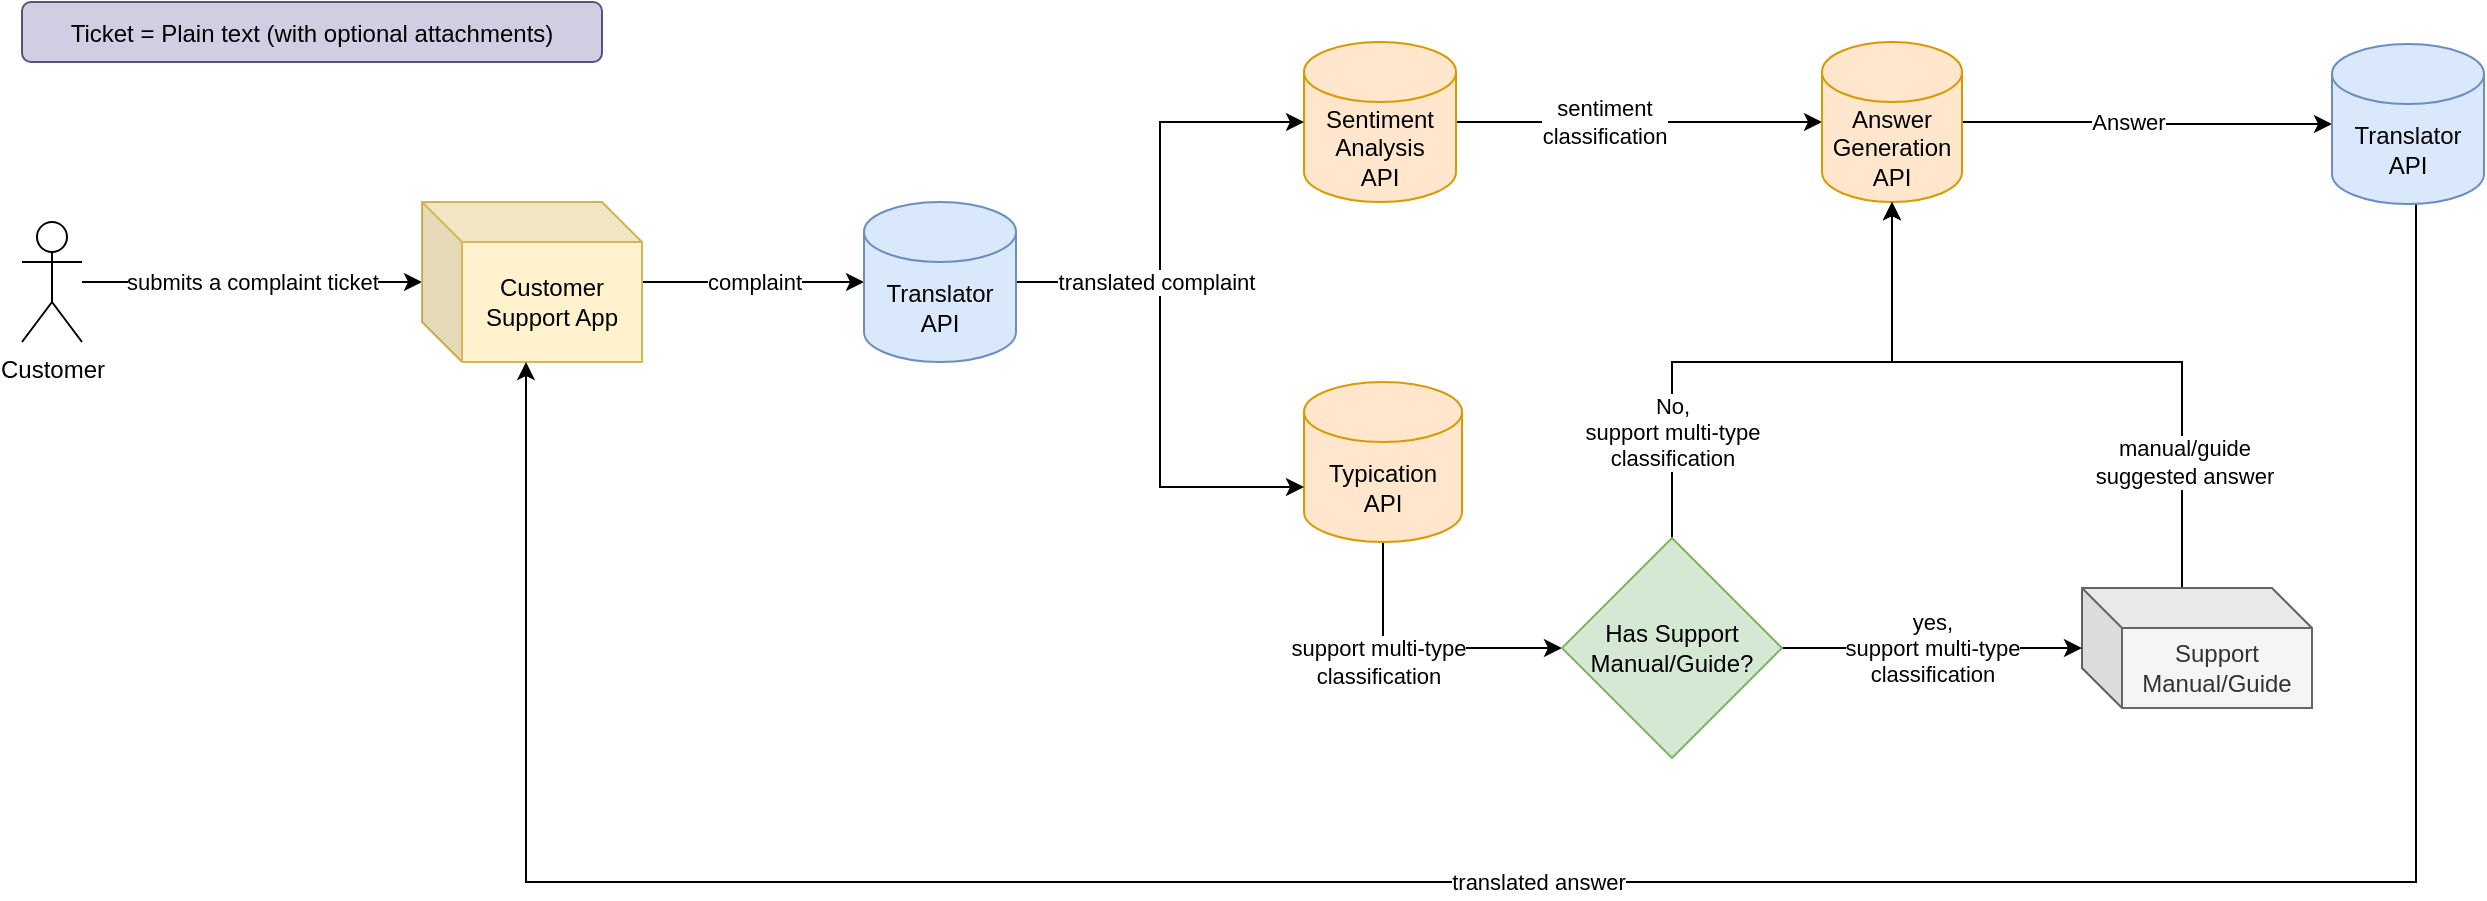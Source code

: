 <mxfile version="20.5.1" type="device" pages="2"><diagram name="Página-1" id="gSrq5aeWv-hUGyX6185J"><mxGraphModel dx="1422" dy="744" grid="1" gridSize="10" guides="1" tooltips="1" connect="1" arrows="1" fold="1" page="1" pageScale="1" pageWidth="827" pageHeight="1169" math="0" shadow="0"><root><mxCell id="0"/><mxCell id="1" parent="0"/><mxCell id="psBb0q5Jgf6vhrF4nLEA-14" value="" style="rounded=1;whiteSpace=wrap;html=1;fillColor=#d0cee2;strokeColor=#56517e;" parent="1" vertex="1"><mxGeometry x="40" y="20" width="290" height="30" as="geometry"/></mxCell><mxCell id="psBb0q5Jgf6vhrF4nLEA-17" style="edgeStyle=orthogonalEdgeStyle;rounded=0;orthogonalLoop=1;jettySize=auto;html=1;exitX=1;exitY=0.5;exitDx=0;exitDy=0;exitPerimeter=0;entryX=0;entryY=0.5;entryDx=0;entryDy=0;entryPerimeter=0;" parent="1" source="psBb0q5Jgf6vhrF4nLEA-1" target="psBb0q5Jgf6vhrF4nLEA-16" edge="1"><mxGeometry relative="1" as="geometry"><Array as="points"/><mxPoint x="741" y="79.5" as="sourcePoint"/><mxPoint x="870" y="79.5" as="targetPoint"/></mxGeometry></mxCell><mxCell id="psBb0q5Jgf6vhrF4nLEA-19" value="sentiment &lt;br&gt;classification" style="edgeLabel;html=1;align=center;verticalAlign=middle;resizable=0;points=[];" parent="psBb0q5Jgf6vhrF4nLEA-17" vertex="1" connectable="0"><mxGeometry x="-0.458" y="-4" relative="1" as="geometry"><mxPoint x="24" y="-4" as="offset"/></mxGeometry></mxCell><mxCell id="psBb0q5Jgf6vhrF4nLEA-1" value="&lt;div&gt;Sentiment Analysis &lt;br&gt;&lt;/div&gt;&lt;div&gt;API&lt;/div&gt;" style="shape=cylinder3;whiteSpace=wrap;html=1;boundedLbl=1;backgroundOutline=1;size=15;fillColor=#ffe6cc;strokeColor=#d79b00;" parent="1" vertex="1"><mxGeometry x="681" y="40" width="76" height="80" as="geometry"/></mxCell><mxCell id="epZSuDVAEgk1UJatDQqT-11" value="submits a complaint ticket" style="edgeStyle=orthogonalEdgeStyle;rounded=0;orthogonalLoop=1;jettySize=auto;html=1;" edge="1" parent="1" source="psBb0q5Jgf6vhrF4nLEA-2" target="psBb0q5Jgf6vhrF4nLEA-3"><mxGeometry relative="1" as="geometry"/></mxCell><mxCell id="psBb0q5Jgf6vhrF4nLEA-2" value="Customer" style="shape=umlActor;verticalLabelPosition=bottom;verticalAlign=top;html=1;outlineConnect=0;" parent="1" vertex="1"><mxGeometry x="40" y="130" width="30" height="60" as="geometry"/></mxCell><mxCell id="psBb0q5Jgf6vhrF4nLEA-13" value="complaint" style="edgeStyle=orthogonalEdgeStyle;rounded=0;orthogonalLoop=1;jettySize=auto;html=1;entryX=0;entryY=0.5;entryDx=0;entryDy=0;entryPerimeter=0;exitX=1;exitY=0.5;exitDx=0;exitDy=0;exitPerimeter=0;" parent="1" source="psBb0q5Jgf6vhrF4nLEA-3" target="epZSuDVAEgk1UJatDQqT-3" edge="1"><mxGeometry relative="1" as="geometry"><Array as="points"/><mxPoint x="347" y="160" as="sourcePoint"/></mxGeometry></mxCell><mxCell id="psBb0q5Jgf6vhrF4nLEA-3" value="Customer Support App" style="shape=cube;whiteSpace=wrap;html=1;boundedLbl=1;backgroundOutline=1;darkOpacity=0.05;darkOpacity2=0.1;fillColor=#fff2cc;strokeColor=#d6b656;" parent="1" vertex="1"><mxGeometry x="240" y="120" width="110" height="80" as="geometry"/></mxCell><mxCell id="psBb0q5Jgf6vhrF4nLEA-9" value="Ticket = Plain text (with optional attachments)" style="text;html=1;strokeColor=none;fillColor=none;align=center;verticalAlign=middle;whiteSpace=wrap;rounded=0;" parent="1" vertex="1"><mxGeometry x="60" y="21" width="250" height="30" as="geometry"/></mxCell><mxCell id="psBb0q5Jgf6vhrF4nLEA-24" style="edgeStyle=orthogonalEdgeStyle;rounded=0;orthogonalLoop=1;jettySize=auto;html=1;entryX=0;entryY=0.5;entryDx=0;entryDy=0;" parent="1" source="psBb0q5Jgf6vhrF4nLEA-12" target="epZSuDVAEgk1UJatDQqT-6" edge="1"><mxGeometry relative="1" as="geometry"><Array as="points"><mxPoint x="721" y="343"/></Array></mxGeometry></mxCell><mxCell id="psBb0q5Jgf6vhrF4nLEA-25" value="support multi-type&lt;br&gt;classification" style="edgeLabel;html=1;align=center;verticalAlign=middle;resizable=0;points=[];" parent="psBb0q5Jgf6vhrF4nLEA-24" vertex="1" connectable="0"><mxGeometry x="-0.168" y="-4" relative="1" as="geometry"><mxPoint x="-9" y="3" as="offset"/></mxGeometry></mxCell><mxCell id="psBb0q5Jgf6vhrF4nLEA-12" value="&lt;div&gt;Typication &lt;br&gt;&lt;/div&gt;&lt;div&gt;API&lt;/div&gt;" style="shape=cylinder3;whiteSpace=wrap;html=1;boundedLbl=1;backgroundOutline=1;size=15;fillColor=#ffe6cc;strokeColor=#d79b00;" parent="1" vertex="1"><mxGeometry x="681" y="210" width="79" height="80" as="geometry"/></mxCell><mxCell id="epZSuDVAEgk1UJatDQqT-7" style="edgeStyle=orthogonalEdgeStyle;rounded=0;orthogonalLoop=1;jettySize=auto;html=1;" edge="1" parent="1" source="psBb0q5Jgf6vhrF4nLEA-16" target="7oUKhoLotIDOIMBL3wcM-1"><mxGeometry relative="1" as="geometry"/></mxCell><mxCell id="epZSuDVAEgk1UJatDQqT-8" value="Answer" style="edgeLabel;html=1;align=center;verticalAlign=middle;resizable=0;points=[];" vertex="1" connectable="0" parent="epZSuDVAEgk1UJatDQqT-7"><mxGeometry x="-0.105" relative="1" as="geometry"><mxPoint as="offset"/></mxGeometry></mxCell><mxCell id="psBb0q5Jgf6vhrF4nLEA-16" value="Answer Generation API" style="shape=cylinder3;whiteSpace=wrap;html=1;boundedLbl=1;backgroundOutline=1;size=15;fillColor=#ffe6cc;strokeColor=#d79b00;" parent="1" vertex="1"><mxGeometry x="940" y="40" width="70" height="80" as="geometry"/></mxCell><mxCell id="psBb0q5Jgf6vhrF4nLEA-26" style="edgeStyle=orthogonalEdgeStyle;rounded=0;orthogonalLoop=1;jettySize=auto;html=1;entryX=0.5;entryY=1;entryDx=0;entryDy=0;entryPerimeter=0;exitX=0;exitY=0;exitDx=47.5;exitDy=0;exitPerimeter=0;" parent="1" source="psBb0q5Jgf6vhrF4nLEA-22" target="psBb0q5Jgf6vhrF4nLEA-16" edge="1"><mxGeometry relative="1" as="geometry"><mxPoint x="1107" y="265" as="sourcePoint"/><mxPoint x="1020" y="55" as="targetPoint"/><Array as="points"><mxPoint x="1120" y="313"/><mxPoint x="1120" y="200"/><mxPoint x="975" y="200"/></Array></mxGeometry></mxCell><mxCell id="psBb0q5Jgf6vhrF4nLEA-35" value="manual/guide &lt;br&gt;suggested answer" style="edgeLabel;html=1;align=center;verticalAlign=middle;resizable=0;points=[];" parent="psBb0q5Jgf6vhrF4nLEA-26" vertex="1" connectable="0"><mxGeometry x="-0.26" y="1" relative="1" as="geometry"><mxPoint x="11" y="49" as="offset"/></mxGeometry></mxCell><mxCell id="psBb0q5Jgf6vhrF4nLEA-22" value="Support Manual/Guide" style="shape=cube;whiteSpace=wrap;html=1;boundedLbl=1;backgroundOutline=1;darkOpacity=0.05;darkOpacity2=0.1;fillColor=#f5f5f5;fontColor=#333333;strokeColor=#666666;" parent="1" vertex="1"><mxGeometry x="1070" y="313" width="115" height="60" as="geometry"/></mxCell><mxCell id="psBb0q5Jgf6vhrF4nLEA-32" style="edgeStyle=orthogonalEdgeStyle;rounded=0;orthogonalLoop=1;jettySize=auto;html=1;" parent="1" source="7oUKhoLotIDOIMBL3wcM-1" edge="1"><mxGeometry relative="1" as="geometry"><Array as="points"><mxPoint x="1237" y="460"/><mxPoint x="292" y="460"/></Array><mxPoint x="1017" y="160" as="sourcePoint"/><mxPoint x="292" y="200" as="targetPoint"/></mxGeometry></mxCell><mxCell id="psBb0q5Jgf6vhrF4nLEA-33" value="translated answer" style="edgeLabel;html=1;align=center;verticalAlign=middle;resizable=0;points=[];" parent="psBb0q5Jgf6vhrF4nLEA-32" vertex="1" connectable="0"><mxGeometry x="-0.169" y="-4" relative="1" as="geometry"><mxPoint x="-137" y="4" as="offset"/></mxGeometry></mxCell><mxCell id="7oUKhoLotIDOIMBL3wcM-1" value="Translator API" style="shape=cylinder3;whiteSpace=wrap;html=1;boundedLbl=1;backgroundOutline=1;size=15;fillColor=#dae8fc;strokeColor=#6c8ebf;" vertex="1" parent="1"><mxGeometry x="1195" y="41" width="76" height="80" as="geometry"/></mxCell><mxCell id="epZSuDVAEgk1UJatDQqT-4" style="edgeStyle=orthogonalEdgeStyle;rounded=0;orthogonalLoop=1;jettySize=auto;html=1;" edge="1" parent="1" source="epZSuDVAEgk1UJatDQqT-3" target="psBb0q5Jgf6vhrF4nLEA-1"><mxGeometry relative="1" as="geometry"/></mxCell><mxCell id="epZSuDVAEgk1UJatDQqT-5" style="edgeStyle=orthogonalEdgeStyle;rounded=0;orthogonalLoop=1;jettySize=auto;html=1;entryX=0;entryY=0;entryDx=0;entryDy=52.5;entryPerimeter=0;" edge="1" parent="1" source="epZSuDVAEgk1UJatDQqT-3" target="psBb0q5Jgf6vhrF4nLEA-12"><mxGeometry relative="1" as="geometry"/></mxCell><mxCell id="epZSuDVAEgk1UJatDQqT-10" value="translated complaint" style="edgeLabel;html=1;align=center;verticalAlign=middle;resizable=0;points=[];" vertex="1" connectable="0" parent="epZSuDVAEgk1UJatDQqT-5"><mxGeometry x="-0.606" y="2" relative="1" as="geometry"><mxPoint x="21" y="2" as="offset"/></mxGeometry></mxCell><mxCell id="epZSuDVAEgk1UJatDQqT-3" value="Translator API" style="shape=cylinder3;whiteSpace=wrap;html=1;boundedLbl=1;backgroundOutline=1;size=15;fillColor=#dae8fc;strokeColor=#6c8ebf;" vertex="1" parent="1"><mxGeometry x="461" y="120" width="76" height="80" as="geometry"/></mxCell><mxCell id="epZSuDVAEgk1UJatDQqT-13" value="&lt;div&gt;No, &lt;br&gt;&lt;/div&gt;&lt;div&gt;support multi-type &lt;br&gt;&lt;/div&gt;&lt;div&gt;classification&lt;/div&gt;" style="edgeStyle=orthogonalEdgeStyle;rounded=0;orthogonalLoop=1;jettySize=auto;html=1;entryX=0.5;entryY=1;entryDx=0;entryDy=0;entryPerimeter=0;" edge="1" parent="1" source="epZSuDVAEgk1UJatDQqT-6" target="psBb0q5Jgf6vhrF4nLEA-16"><mxGeometry x="-0.619" relative="1" as="geometry"><Array as="points"><mxPoint x="865" y="200"/><mxPoint x="975" y="200"/></Array><mxPoint as="offset"/></mxGeometry></mxCell><mxCell id="epZSuDVAEgk1UJatDQqT-14" value="&lt;div&gt;yes,&lt;/div&gt;&lt;div&gt;support multi-type&lt;/div&gt;&lt;div&gt;classification&lt;br&gt;&lt;/div&gt;" style="edgeStyle=orthogonalEdgeStyle;rounded=0;orthogonalLoop=1;jettySize=auto;html=1;" edge="1" parent="1" source="epZSuDVAEgk1UJatDQqT-6" target="psBb0q5Jgf6vhrF4nLEA-22"><mxGeometry relative="1" as="geometry"/></mxCell><mxCell id="epZSuDVAEgk1UJatDQqT-6" value="Has Support Manual/Guide?" style="rhombus;whiteSpace=wrap;html=1;fillColor=#d5e8d4;strokeColor=#82b366;" vertex="1" parent="1"><mxGeometry x="810" y="288" width="110" height="110" as="geometry"/></mxCell></root></mxGraphModel></diagram><diagram id="qY220Tx17kyHF3w1InSO" name="Página-2"><mxGraphModel dx="1422" dy="744" grid="1" gridSize="10" guides="1" tooltips="1" connect="1" arrows="1" fold="1" page="1" pageScale="1" pageWidth="827" pageHeight="1169" math="0" shadow="0"><root><mxCell id="0"/><mxCell id="1" parent="0"/></root></mxGraphModel></diagram></mxfile>